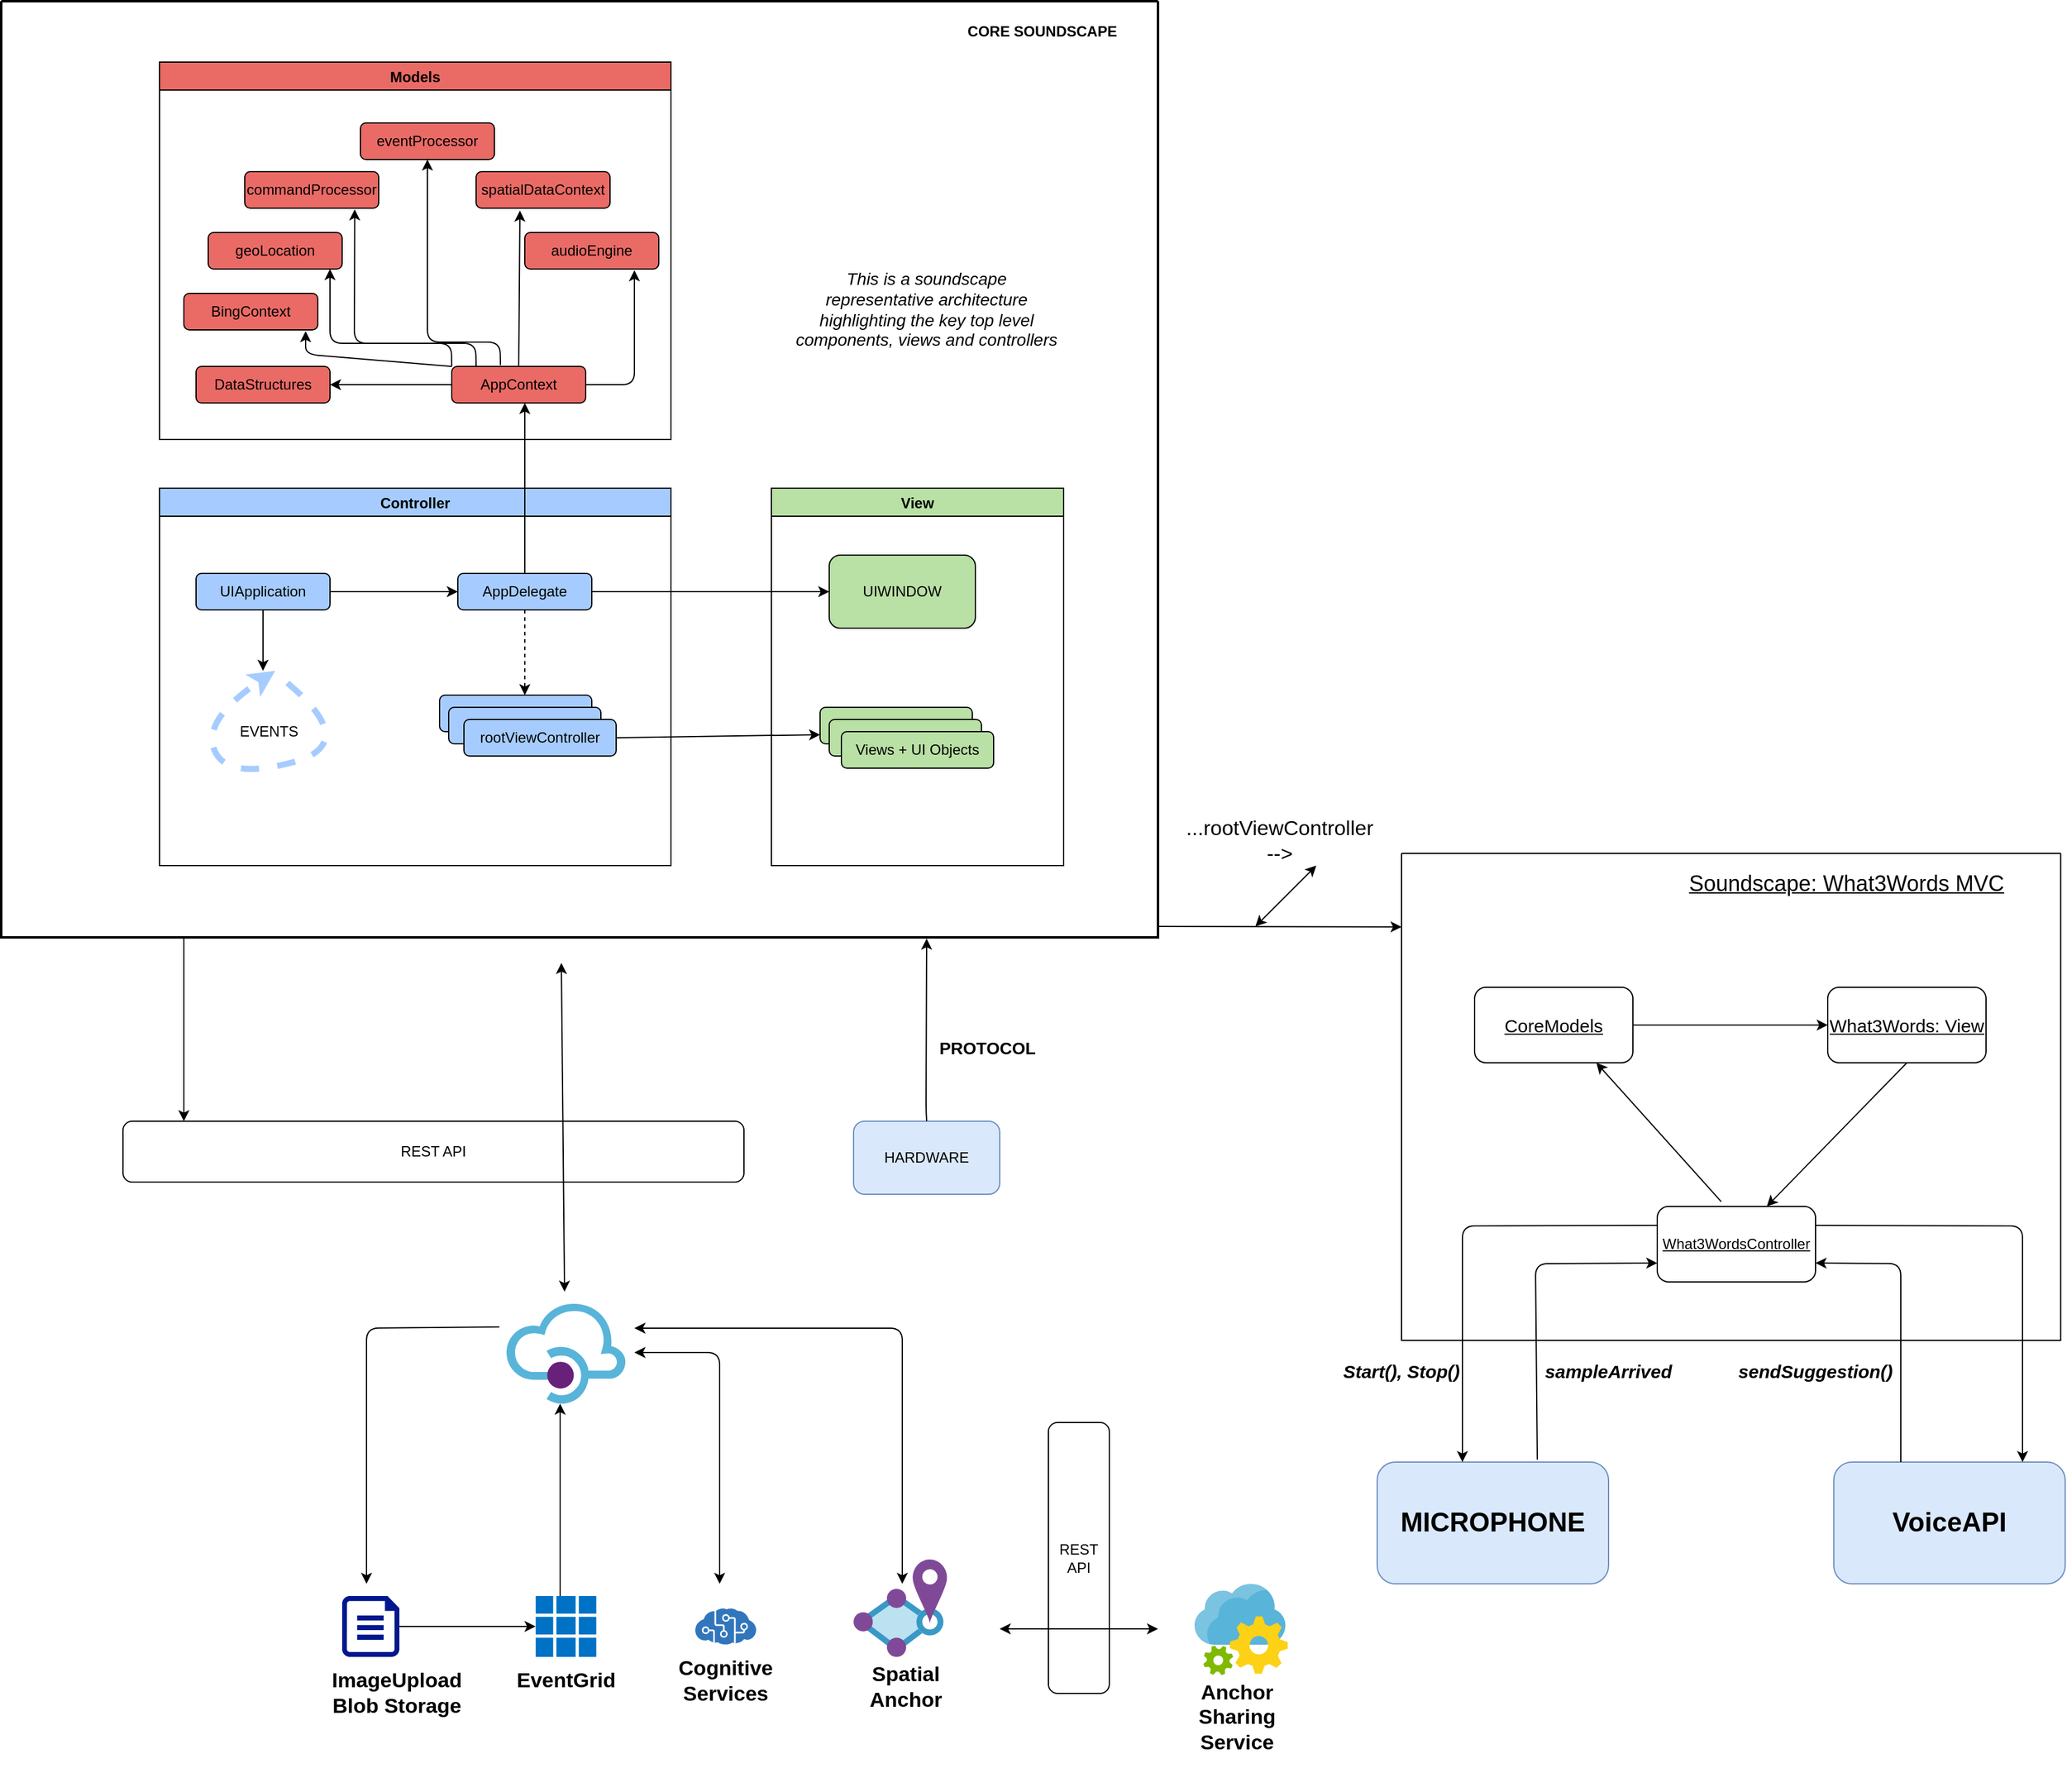 <mxfile version="15.1.4" type="github">
  <diagram id="Lh61h2_Bn6EFPj23oarb" name="Page-1">
    <mxGraphModel dx="3346" dy="1712" grid="1" gridSize="10" guides="1" tooltips="1" connect="1" arrows="1" fold="1" page="1" pageScale="1" pageWidth="850" pageHeight="1100" math="0" shadow="0">
      <root>
        <mxCell id="0" />
        <mxCell id="1" parent="0" />
        <mxCell id="-ZquV43uJ-LFZKVokxAO-1" value="Controller" style="swimlane;strokeColor=#000000;fillColor=#A6CCFF;" vertex="1" parent="1">
          <mxGeometry x="260" y="440" width="420" height="310" as="geometry" />
        </mxCell>
        <mxCell id="-ZquV43uJ-LFZKVokxAO-2" value="AppDelegate" style="rounded=1;whiteSpace=wrap;html=1;fillColor=#A6CCFF;" vertex="1" parent="-ZquV43uJ-LFZKVokxAO-1">
          <mxGeometry x="245" y="70" width="110" height="30" as="geometry" />
        </mxCell>
        <mxCell id="-ZquV43uJ-LFZKVokxAO-3" value="" style="rounded=1;whiteSpace=wrap;html=1;strokeColor=#000000;fillColor=#A6CCFF;" vertex="1" parent="-ZquV43uJ-LFZKVokxAO-1">
          <mxGeometry x="230" y="170" width="125" height="30" as="geometry" />
        </mxCell>
        <mxCell id="-ZquV43uJ-LFZKVokxAO-4" value="" style="rounded=1;whiteSpace=wrap;html=1;strokeColor=#000000;fillColor=#A6CCFF;" vertex="1" parent="-ZquV43uJ-LFZKVokxAO-1">
          <mxGeometry x="237.5" y="180" width="125" height="30" as="geometry" />
        </mxCell>
        <mxCell id="-ZquV43uJ-LFZKVokxAO-5" value="rootViewController" style="rounded=1;whiteSpace=wrap;html=1;strokeColor=#000000;fillColor=#A6CCFF;" vertex="1" parent="-ZquV43uJ-LFZKVokxAO-1">
          <mxGeometry x="250" y="190" width="125" height="30" as="geometry" />
        </mxCell>
        <mxCell id="-ZquV43uJ-LFZKVokxAO-6" value="UIApplication" style="rounded=1;whiteSpace=wrap;html=1;fillColor=#A6CCFF;" vertex="1" parent="-ZquV43uJ-LFZKVokxAO-1">
          <mxGeometry x="30" y="70" width="110" height="30" as="geometry" />
        </mxCell>
        <mxCell id="-ZquV43uJ-LFZKVokxAO-7" value="" style="endArrow=classic;html=1;exitX=0.5;exitY=1;exitDx=0;exitDy=0;dashed=1;" edge="1" parent="-ZquV43uJ-LFZKVokxAO-1" source="-ZquV43uJ-LFZKVokxAO-2">
          <mxGeometry width="50" height="50" relative="1" as="geometry">
            <mxPoint x="430" y="140" as="sourcePoint" />
            <mxPoint x="300" y="170" as="targetPoint" />
          </mxGeometry>
        </mxCell>
        <mxCell id="-ZquV43uJ-LFZKVokxAO-8" value="" style="curved=1;endArrow=classic;html=1;dashed=1;strokeWidth=5;strokeColor=#A6CCFF;" edge="1" parent="-ZquV43uJ-LFZKVokxAO-1">
          <mxGeometry width="50" height="50" relative="1" as="geometry">
            <mxPoint x="105" y="160" as="sourcePoint" />
            <mxPoint x="95" y="150" as="targetPoint" />
            <Array as="points">
              <mxPoint x="165" y="210" />
              <mxPoint x="55" y="240" />
              <mxPoint x="35" y="190" />
            </Array>
          </mxGeometry>
        </mxCell>
        <mxCell id="-ZquV43uJ-LFZKVokxAO-9" value="EVENTS" style="text;html=1;strokeColor=none;fillColor=none;align=center;verticalAlign=middle;whiteSpace=wrap;rounded=0;" vertex="1" parent="-ZquV43uJ-LFZKVokxAO-1">
          <mxGeometry x="70" y="190" width="40" height="20" as="geometry" />
        </mxCell>
        <mxCell id="-ZquV43uJ-LFZKVokxAO-10" value="" style="endArrow=classic;html=1;strokeColor=#000000;strokeWidth=1;fillColor=#000000;entryX=0;entryY=0.5;entryDx=0;entryDy=0;exitX=1;exitY=0.5;exitDx=0;exitDy=0;" edge="1" parent="-ZquV43uJ-LFZKVokxAO-1" source="-ZquV43uJ-LFZKVokxAO-6" target="-ZquV43uJ-LFZKVokxAO-2">
          <mxGeometry width="50" height="50" relative="1" as="geometry">
            <mxPoint x="160" y="110" as="sourcePoint" />
            <mxPoint x="95" y="160" as="targetPoint" />
          </mxGeometry>
        </mxCell>
        <mxCell id="-ZquV43uJ-LFZKVokxAO-11" value="View" style="swimlane;strokeColor=#000000;fillColor=#B9E0A5;" vertex="1" parent="1">
          <mxGeometry x="762.5" y="440" width="240" height="310" as="geometry" />
        </mxCell>
        <mxCell id="-ZquV43uJ-LFZKVokxAO-12" value="" style="rounded=1;whiteSpace=wrap;html=1;strokeColor=#000000;fillColor=#B9E0A5;" vertex="1" parent="-ZquV43uJ-LFZKVokxAO-11">
          <mxGeometry x="40" y="180" width="125" height="30" as="geometry" />
        </mxCell>
        <mxCell id="-ZquV43uJ-LFZKVokxAO-13" value="UIWINDOW" style="rounded=1;whiteSpace=wrap;html=1;strokeColor=#000000;fillColor=#B9E0A5;" vertex="1" parent="-ZquV43uJ-LFZKVokxAO-11">
          <mxGeometry x="47.5" y="55" width="120" height="60" as="geometry" />
        </mxCell>
        <mxCell id="-ZquV43uJ-LFZKVokxAO-14" value="Models" style="swimlane;strokeColor=#000000;fillColor=#EA6B66;" vertex="1" parent="1">
          <mxGeometry x="260" y="90" width="420" height="310" as="geometry" />
        </mxCell>
        <mxCell id="-ZquV43uJ-LFZKVokxAO-15" value="AppContext" style="rounded=1;whiteSpace=wrap;html=1;fillColor=#EA6B66;" vertex="1" parent="-ZquV43uJ-LFZKVokxAO-14">
          <mxGeometry x="240" y="250" width="110" height="30" as="geometry" />
        </mxCell>
        <mxCell id="-ZquV43uJ-LFZKVokxAO-16" value="spatialDataContext" style="rounded=1;whiteSpace=wrap;html=1;fillColor=#EA6B66;" vertex="1" parent="-ZquV43uJ-LFZKVokxAO-14">
          <mxGeometry x="260" y="90" width="110" height="30" as="geometry" />
        </mxCell>
        <mxCell id="-ZquV43uJ-LFZKVokxAO-17" value="commandProcessor" style="rounded=1;whiteSpace=wrap;html=1;fillColor=#EA6B66;" vertex="1" parent="-ZquV43uJ-LFZKVokxAO-14">
          <mxGeometry x="70" y="90" width="110" height="30" as="geometry" />
        </mxCell>
        <mxCell id="-ZquV43uJ-LFZKVokxAO-18" value="DataStructures" style="rounded=1;whiteSpace=wrap;html=1;fillColor=#EA6B66;" vertex="1" parent="-ZquV43uJ-LFZKVokxAO-14">
          <mxGeometry x="30" y="250" width="110" height="30" as="geometry" />
        </mxCell>
        <mxCell id="-ZquV43uJ-LFZKVokxAO-19" value="eventProcessor" style="rounded=1;whiteSpace=wrap;html=1;fillColor=#EA6B66;" vertex="1" parent="-ZquV43uJ-LFZKVokxAO-14">
          <mxGeometry x="165" y="50" width="110" height="30" as="geometry" />
        </mxCell>
        <mxCell id="-ZquV43uJ-LFZKVokxAO-20" value="" style="endArrow=classic;html=1;exitX=0;exitY=0.5;exitDx=0;exitDy=0;entryX=1;entryY=0.5;entryDx=0;entryDy=0;" edge="1" parent="-ZquV43uJ-LFZKVokxAO-14" source="-ZquV43uJ-LFZKVokxAO-15" target="-ZquV43uJ-LFZKVokxAO-18">
          <mxGeometry width="50" height="50" relative="1" as="geometry">
            <mxPoint x="430" y="420" as="sourcePoint" />
            <mxPoint x="480" y="370" as="targetPoint" />
          </mxGeometry>
        </mxCell>
        <mxCell id="-ZquV43uJ-LFZKVokxAO-21" value="audioEngine" style="rounded=1;whiteSpace=wrap;html=1;fillColor=#EA6B66;" vertex="1" parent="-ZquV43uJ-LFZKVokxAO-14">
          <mxGeometry x="300" y="140" width="110" height="30" as="geometry" />
        </mxCell>
        <mxCell id="-ZquV43uJ-LFZKVokxAO-22" value="" style="endArrow=classic;html=1;strokeColor=#000000;strokeWidth=1;fillColor=#000000;exitX=1;exitY=0.5;exitDx=0;exitDy=0;" edge="1" parent="-ZquV43uJ-LFZKVokxAO-14" source="-ZquV43uJ-LFZKVokxAO-15">
          <mxGeometry width="50" height="50" relative="1" as="geometry">
            <mxPoint x="340" y="250" as="sourcePoint" />
            <mxPoint x="390" y="171" as="targetPoint" />
            <Array as="points">
              <mxPoint x="390" y="265" />
            </Array>
          </mxGeometry>
        </mxCell>
        <mxCell id="-ZquV43uJ-LFZKVokxAO-23" value="" style="endArrow=classic;html=1;strokeColor=#000000;strokeWidth=1;fillColor=#000000;exitX=0.5;exitY=0;exitDx=0;exitDy=0;" edge="1" parent="-ZquV43uJ-LFZKVokxAO-14" source="-ZquV43uJ-LFZKVokxAO-15">
          <mxGeometry width="50" height="50" relative="1" as="geometry">
            <mxPoint x="220" y="460" as="sourcePoint" />
            <mxPoint x="296" y="122" as="targetPoint" />
          </mxGeometry>
        </mxCell>
        <mxCell id="-ZquV43uJ-LFZKVokxAO-24" value="" style="endArrow=classic;html=1;strokeColor=#000000;strokeWidth=1;fillColor=#000000;exitX=0.094;exitY=-0.033;exitDx=0;exitDy=0;exitPerimeter=0;entryX=0.821;entryY=1.033;entryDx=0;entryDy=0;entryPerimeter=0;" edge="1" parent="-ZquV43uJ-LFZKVokxAO-14" target="-ZquV43uJ-LFZKVokxAO-17">
          <mxGeometry width="50" height="50" relative="1" as="geometry">
            <mxPoint x="260.0" y="250" as="sourcePoint" />
            <mxPoint x="129.98" y="174.98" as="targetPoint" />
            <Array as="points">
              <mxPoint x="259.66" y="230.99" />
              <mxPoint x="160" y="231" />
            </Array>
          </mxGeometry>
        </mxCell>
        <mxCell id="-ZquV43uJ-LFZKVokxAO-25" value="geoLocation" style="rounded=1;whiteSpace=wrap;html=1;fillColor=#EA6B66;" vertex="1" parent="-ZquV43uJ-LFZKVokxAO-14">
          <mxGeometry x="40" y="140" width="110" height="30" as="geometry" />
        </mxCell>
        <mxCell id="-ZquV43uJ-LFZKVokxAO-26" value="BingContext" style="rounded=1;whiteSpace=wrap;html=1;fillColor=#EA6B66;" vertex="1" parent="-ZquV43uJ-LFZKVokxAO-14">
          <mxGeometry x="20" y="190" width="110" height="30" as="geometry" />
        </mxCell>
        <mxCell id="-ZquV43uJ-LFZKVokxAO-27" value="" style="endArrow=classic;html=1;entryX=0.909;entryY=1.034;entryDx=0;entryDy=0;entryPerimeter=0;exitX=0;exitY=0;exitDx=0;exitDy=0;" edge="1" parent="-ZquV43uJ-LFZKVokxAO-14" source="-ZquV43uJ-LFZKVokxAO-15" target="-ZquV43uJ-LFZKVokxAO-26">
          <mxGeometry width="50" height="50" relative="1" as="geometry">
            <mxPoint x="160" y="340" as="sourcePoint" />
            <mxPoint x="210" y="290" as="targetPoint" />
            <Array as="points">
              <mxPoint x="120" y="240" />
            </Array>
          </mxGeometry>
        </mxCell>
        <mxCell id="-ZquV43uJ-LFZKVokxAO-28" value="" style="endArrow=classic;html=1;exitX=0.5;exitY=0;exitDx=0;exitDy=0;" edge="1" parent="1" source="-ZquV43uJ-LFZKVokxAO-2">
          <mxGeometry width="50" height="50" relative="1" as="geometry">
            <mxPoint x="527" y="500" as="sourcePoint" />
            <mxPoint x="560" y="370" as="targetPoint" />
          </mxGeometry>
        </mxCell>
        <mxCell id="-ZquV43uJ-LFZKVokxAO-29" value="" style="rounded=1;whiteSpace=wrap;html=1;strokeColor=#000000;fillColor=#B9E0A5;" vertex="1" parent="1">
          <mxGeometry x="810" y="630" width="125" height="30" as="geometry" />
        </mxCell>
        <mxCell id="-ZquV43uJ-LFZKVokxAO-30" value="Views + UI Objects" style="rounded=1;whiteSpace=wrap;html=1;strokeColor=#000000;fillColor=#B9E0A5;" vertex="1" parent="1">
          <mxGeometry x="820" y="640" width="125" height="30" as="geometry" />
        </mxCell>
        <mxCell id="-ZquV43uJ-LFZKVokxAO-31" value="" style="endArrow=classic;html=1;exitX=1;exitY=0.5;exitDx=0;exitDy=0;entryX=0;entryY=0.75;entryDx=0;entryDy=0;" edge="1" parent="1" source="-ZquV43uJ-LFZKVokxAO-5" target="-ZquV43uJ-LFZKVokxAO-12">
          <mxGeometry width="50" height="50" relative="1" as="geometry">
            <mxPoint x="690" y="450" as="sourcePoint" />
            <mxPoint x="740" y="400" as="targetPoint" />
          </mxGeometry>
        </mxCell>
        <mxCell id="-ZquV43uJ-LFZKVokxAO-32" value="" style="endArrow=classic;html=1;exitX=1;exitY=0.5;exitDx=0;exitDy=0;entryX=0;entryY=0.5;entryDx=0;entryDy=0;" edge="1" parent="1" source="-ZquV43uJ-LFZKVokxAO-2" target="-ZquV43uJ-LFZKVokxAO-13">
          <mxGeometry width="50" height="50" relative="1" as="geometry">
            <mxPoint x="690" y="580" as="sourcePoint" />
            <mxPoint x="740" y="530" as="targetPoint" />
          </mxGeometry>
        </mxCell>
        <mxCell id="-ZquV43uJ-LFZKVokxAO-33" value="" style="endArrow=classic;html=1;strokeColor=#000000;strokeWidth=1;exitX=0.5;exitY=1;exitDx=0;exitDy=0;fillColor=#000000;" edge="1" parent="1" source="-ZquV43uJ-LFZKVokxAO-6">
          <mxGeometry width="50" height="50" relative="1" as="geometry">
            <mxPoint x="520" y="420" as="sourcePoint" />
            <mxPoint x="345" y="590" as="targetPoint" />
          </mxGeometry>
        </mxCell>
        <mxCell id="-ZquV43uJ-LFZKVokxAO-34" value="" style="endArrow=classic;html=1;strokeColor=#000000;strokeWidth=1;fillColor=#000000;exitX=0.094;exitY=-0.033;exitDx=0;exitDy=0;exitPerimeter=0;entryX=0.5;entryY=1;entryDx=0;entryDy=0;" edge="1" parent="1" target="-ZquV43uJ-LFZKVokxAO-19">
          <mxGeometry width="50" height="50" relative="1" as="geometry">
            <mxPoint x="540" y="339.01" as="sourcePoint" />
            <mxPoint x="440.31" y="210" as="targetPoint" />
            <Array as="points">
              <mxPoint x="539.66" y="320" />
              <mxPoint x="480" y="320" />
            </Array>
          </mxGeometry>
        </mxCell>
        <mxCell id="-ZquV43uJ-LFZKVokxAO-35" value="" style="endArrow=none;html=1;strokeWidth=2;fillColor=#000000;" edge="1" parent="1">
          <mxGeometry width="50" height="50" relative="1" as="geometry">
            <mxPoint x="130" y="810" as="sourcePoint" />
            <mxPoint x="130" y="40" as="targetPoint" />
            <Array as="points">
              <mxPoint x="130" y="420" />
            </Array>
          </mxGeometry>
        </mxCell>
        <mxCell id="-ZquV43uJ-LFZKVokxAO-36" value="" style="endArrow=none;html=1;strokeWidth=2;fillColor=#000000;" edge="1" parent="1">
          <mxGeometry width="50" height="50" relative="1" as="geometry">
            <mxPoint x="1080" y="809" as="sourcePoint" />
            <mxPoint x="130" y="809" as="targetPoint" />
            <Array as="points">
              <mxPoint x="590" y="809" />
            </Array>
          </mxGeometry>
        </mxCell>
        <mxCell id="-ZquV43uJ-LFZKVokxAO-37" value="" style="endArrow=none;html=1;strokeWidth=2;fillColor=#000000;startArrow=none;" edge="1" parent="1">
          <mxGeometry width="50" height="50" relative="1" as="geometry">
            <mxPoint x="1080" y="240" as="sourcePoint" />
            <mxPoint x="1080" y="40" as="targetPoint" />
          </mxGeometry>
        </mxCell>
        <mxCell id="-ZquV43uJ-LFZKVokxAO-38" value="" style="endArrow=none;html=1;strokeWidth=2;fillColor=#000000;" edge="1" parent="1">
          <mxGeometry width="50" height="50" relative="1" as="geometry">
            <mxPoint x="1080" y="40" as="sourcePoint" />
            <mxPoint x="130" y="40" as="targetPoint" />
          </mxGeometry>
        </mxCell>
        <mxCell id="-ZquV43uJ-LFZKVokxAO-39" value="" style="endArrow=none;html=1;strokeWidth=2;fillColor=#000000;" edge="1" parent="1">
          <mxGeometry width="50" height="50" relative="1" as="geometry">
            <mxPoint x="1080" y="810" as="sourcePoint" />
            <mxPoint x="1080" y="240" as="targetPoint" />
          </mxGeometry>
        </mxCell>
        <mxCell id="-ZquV43uJ-LFZKVokxAO-48" value="&lt;b&gt;CORE SOUNDSCAPE&lt;/b&gt;" style="text;html=1;strokeColor=none;fillColor=none;align=center;verticalAlign=middle;whiteSpace=wrap;rounded=0;" vertex="1" parent="1">
          <mxGeometry x="920" y="50" width="130" height="30" as="geometry" />
        </mxCell>
        <mxCell id="-ZquV43uJ-LFZKVokxAO-49" value="" style="endArrow=classic;html=1;strokeColor=#000000;strokeWidth=1;fillColor=#000000;exitX=0.094;exitY=-0.033;exitDx=0;exitDy=0;exitPerimeter=0;" edge="1" parent="1">
          <mxGeometry width="50" height="50" relative="1" as="geometry">
            <mxPoint x="500" y="340" as="sourcePoint" />
            <mxPoint x="400" y="260" as="targetPoint" />
            <Array as="points">
              <mxPoint x="499.66" y="320.99" />
              <mxPoint x="400" y="321" />
            </Array>
          </mxGeometry>
        </mxCell>
        <mxCell id="-ZquV43uJ-LFZKVokxAO-51" value="" style="aspect=fixed;html=1;points=[];align=center;image;fontSize=12;image=img/lib/mscae/API_Management.svg;" vertex="1" parent="1">
          <mxGeometry x="545" y="1110" width="97.62" height="82" as="geometry" />
        </mxCell>
        <mxCell id="-ZquV43uJ-LFZKVokxAO-52" value="" style="aspect=fixed;html=1;points=[];align=center;image;fontSize=12;image=img/lib/mscae/Cognitive_Services.svg;dashed=1;strokeColor=#000000;strokeWidth=1;" vertex="1" parent="1">
          <mxGeometry x="700" y="1360" width="50" height="30" as="geometry" />
        </mxCell>
        <mxCell id="-ZquV43uJ-LFZKVokxAO-55" value="" style="edgeStyle=orthogonalEdgeStyle;rounded=0;orthogonalLoop=1;jettySize=auto;html=1;" edge="1" parent="1" source="-ZquV43uJ-LFZKVokxAO-56" target="-ZquV43uJ-LFZKVokxAO-51">
          <mxGeometry relative="1" as="geometry">
            <Array as="points">
              <mxPoint x="589" y="1220" />
              <mxPoint x="589" y="1220" />
            </Array>
          </mxGeometry>
        </mxCell>
        <mxCell id="-ZquV43uJ-LFZKVokxAO-56" value="" style="aspect=fixed;html=1;points=[];align=center;image;fontSize=12;image=img/lib/mscae/Client_Apps.svg;dashed=1;strokeColor=#000000;strokeWidth=1;" vertex="1" parent="1">
          <mxGeometry x="568.81" y="1350" width="50" height="50" as="geometry" />
        </mxCell>
        <mxCell id="-ZquV43uJ-LFZKVokxAO-57" value="" style="edgeStyle=orthogonalEdgeStyle;rounded=0;orthogonalLoop=1;jettySize=auto;html=1;" edge="1" parent="1" source="-ZquV43uJ-LFZKVokxAO-58" target="-ZquV43uJ-LFZKVokxAO-56">
          <mxGeometry relative="1" as="geometry" />
        </mxCell>
        <mxCell id="-ZquV43uJ-LFZKVokxAO-58" value="" style="aspect=fixed;pointerEvents=1;shadow=0;dashed=0;html=1;strokeColor=none;labelPosition=center;verticalLabelPosition=bottom;verticalAlign=top;align=center;fillColor=#00188D;shape=mxgraph.azure.file" vertex="1" parent="1">
          <mxGeometry x="410" y="1350" width="47" height="50" as="geometry" />
        </mxCell>
        <mxCell id="-ZquV43uJ-LFZKVokxAO-59" value="&lt;font style=&quot;font-size: 17px&quot;&gt;&lt;b&gt;ImageUpload&lt;br&gt;Blob Storage&lt;br&gt;&lt;/b&gt;&lt;/font&gt;" style="text;html=1;strokeColor=none;fillColor=none;align=center;verticalAlign=middle;whiteSpace=wrap;rounded=0;dashed=1;" vertex="1" parent="1">
          <mxGeometry x="430" y="1420" width="50" height="20" as="geometry" />
        </mxCell>
        <mxCell id="-ZquV43uJ-LFZKVokxAO-60" value="&lt;font style=&quot;font-size: 17px&quot;&gt;&lt;b&gt;EventGrid&lt;br&gt;&lt;/b&gt;&lt;/font&gt;" style="text;html=1;strokeColor=none;fillColor=none;align=center;verticalAlign=middle;whiteSpace=wrap;rounded=0;dashed=1;" vertex="1" parent="1">
          <mxGeometry x="568.81" y="1410" width="50" height="20" as="geometry" />
        </mxCell>
        <mxCell id="-ZquV43uJ-LFZKVokxAO-61" value="&lt;font style=&quot;font-size: 17px&quot;&gt;&lt;b&gt;Cognitive Services&lt;br&gt;&lt;/b&gt;&lt;/font&gt;" style="text;html=1;strokeColor=none;fillColor=none;align=center;verticalAlign=middle;whiteSpace=wrap;rounded=0;dashed=1;" vertex="1" parent="1">
          <mxGeometry x="700" y="1410" width="50" height="20" as="geometry" />
        </mxCell>
        <mxCell id="-ZquV43uJ-LFZKVokxAO-65" value="" style="endArrow=classic;html=1;strokeColor=#000000;strokeWidth=1;fillColor=#000000;exitX=-0.061;exitY=0.232;exitDx=0;exitDy=0;exitPerimeter=0;" edge="1" parent="1" source="-ZquV43uJ-LFZKVokxAO-51">
          <mxGeometry width="50" height="50" relative="1" as="geometry">
            <mxPoint x="480.49" y="1082.01" as="sourcePoint" />
            <mxPoint x="430" y="1340" as="targetPoint" />
            <Array as="points">
              <mxPoint x="430" y="1130" />
            </Array>
          </mxGeometry>
        </mxCell>
        <mxCell id="-ZquV43uJ-LFZKVokxAO-76" value="" style="endArrow=classic;html=1;entryX=0;entryY=0.201;entryDx=0;entryDy=0;entryPerimeter=0;" edge="1" parent="1">
          <mxGeometry width="50" height="50" relative="1" as="geometry">
            <mxPoint x="1080" y="800" as="sourcePoint" />
            <mxPoint x="1280" y="800.4" as="targetPoint" />
          </mxGeometry>
        </mxCell>
        <mxCell id="-ZquV43uJ-LFZKVokxAO-77" value="&lt;font style=&quot;font-size: 17px&quot;&gt;...rootViewController --&amp;gt;&lt;/font&gt;" style="text;html=1;strokeColor=none;fillColor=none;align=center;verticalAlign=middle;whiteSpace=wrap;rounded=0;" vertex="1" parent="1">
          <mxGeometry x="1120" y="700" width="120" height="60" as="geometry" />
        </mxCell>
        <mxCell id="-ZquV43uJ-LFZKVokxAO-78" value="HARDWARE" style="rounded=1;whiteSpace=wrap;html=1;fillColor=#dae8fc;strokeColor=#6c8ebf;" vertex="1" parent="1">
          <mxGeometry x="830" y="960" width="120" height="60" as="geometry" />
        </mxCell>
        <mxCell id="-ZquV43uJ-LFZKVokxAO-81" value="" style="endArrow=classic;html=1;" edge="1" parent="1">
          <mxGeometry width="50" height="50" relative="1" as="geometry">
            <mxPoint x="890" y="960" as="sourcePoint" />
            <mxPoint x="890" y="810" as="targetPoint" />
            <Array as="points">
              <mxPoint x="889.5" y="950" />
            </Array>
          </mxGeometry>
        </mxCell>
        <mxCell id="-ZquV43uJ-LFZKVokxAO-82" value="&lt;b&gt;&lt;font style=&quot;font-size: 14px&quot;&gt;PROTOCOL&lt;/font&gt;&lt;/b&gt;" style="text;html=1;strokeColor=none;fillColor=none;align=center;verticalAlign=middle;whiteSpace=wrap;rounded=0;" vertex="1" parent="1">
          <mxGeometry x="920" y="890" width="40" height="20" as="geometry" />
        </mxCell>
        <mxCell id="-ZquV43uJ-LFZKVokxAO-85" value="&lt;i&gt;&lt;font style=&quot;font-size: 14px&quot;&gt;This is a soundscape representative architecture highlighting the key top level components, views and controllers&lt;/font&gt;&lt;/i&gt;" style="text;html=1;strokeColor=none;fillColor=none;align=center;verticalAlign=middle;whiteSpace=wrap;rounded=0;" vertex="1" parent="1">
          <mxGeometry x="780" y="195" width="220" height="195" as="geometry" />
        </mxCell>
        <mxCell id="-ZquV43uJ-LFZKVokxAO-100" value="" style="swimlane;startSize=0;" vertex="1" parent="1">
          <mxGeometry x="1280" y="740" width="541.31" height="400" as="geometry" />
        </mxCell>
        <mxCell id="-ZquV43uJ-LFZKVokxAO-101" value="&lt;font style=&quot;font-size: 18px&quot;&gt;&lt;u&gt;Soundscape: What3Words MVC&lt;/u&gt;&lt;/font&gt;" style="text;html=1;strokeColor=none;fillColor=none;align=center;verticalAlign=middle;whiteSpace=wrap;rounded=0;" vertex="1" parent="-ZquV43uJ-LFZKVokxAO-100">
          <mxGeometry x="190" width="351.31" height="50" as="geometry" />
        </mxCell>
        <mxCell id="-ZquV43uJ-LFZKVokxAO-102" value="&lt;u&gt;What3WordsController&lt;/u&gt;" style="rounded=1;whiteSpace=wrap;html=1;strokeColor=#000000;fillColor=#FFFFFF;" vertex="1" parent="-ZquV43uJ-LFZKVokxAO-100">
          <mxGeometry x="210" y="290" width="130" height="62" as="geometry" />
        </mxCell>
        <mxCell id="-ZquV43uJ-LFZKVokxAO-103" value="&lt;u&gt;&lt;font style=&quot;font-size: 15px&quot;&gt;What3Words: View&lt;/font&gt;&lt;/u&gt;" style="rounded=1;whiteSpace=wrap;html=1;strokeColor=#000000;fillColor=#FFFFFF;" vertex="1" parent="-ZquV43uJ-LFZKVokxAO-100">
          <mxGeometry x="350" y="110" width="130" height="62" as="geometry" />
        </mxCell>
        <mxCell id="-ZquV43uJ-LFZKVokxAO-104" value="&lt;u&gt;&lt;font style=&quot;font-size: 15px&quot;&gt;CoreModels&lt;/font&gt;&lt;/u&gt;" style="rounded=1;whiteSpace=wrap;html=1;strokeColor=#000000;fillColor=#FFFFFF;" vertex="1" parent="-ZquV43uJ-LFZKVokxAO-100">
          <mxGeometry x="60.0" y="110" width="130" height="62" as="geometry" />
        </mxCell>
        <mxCell id="-ZquV43uJ-LFZKVokxAO-105" value="" style="endArrow=classic;html=1;" edge="1" parent="-ZquV43uJ-LFZKVokxAO-100" source="-ZquV43uJ-LFZKVokxAO-104" target="-ZquV43uJ-LFZKVokxAO-103">
          <mxGeometry width="50" height="50" relative="1" as="geometry">
            <mxPoint x="130" y="250" as="sourcePoint" />
            <mxPoint x="180" y="200" as="targetPoint" />
          </mxGeometry>
        </mxCell>
        <mxCell id="-ZquV43uJ-LFZKVokxAO-106" value="" style="endArrow=classic;html=1;exitX=0.404;exitY=-0.064;exitDx=0;exitDy=0;exitPerimeter=0;" edge="1" parent="-ZquV43uJ-LFZKVokxAO-100" source="-ZquV43uJ-LFZKVokxAO-102">
          <mxGeometry width="50" height="50" relative="1" as="geometry">
            <mxPoint x="110" y="222" as="sourcePoint" />
            <mxPoint x="160" y="172" as="targetPoint" />
            <Array as="points" />
          </mxGeometry>
        </mxCell>
        <mxCell id="-ZquV43uJ-LFZKVokxAO-107" value="&lt;b&gt;&lt;font style=&quot;font-size: 22px&quot;&gt;MICROPHONE&lt;/font&gt;&lt;/b&gt;" style="rounded=1;whiteSpace=wrap;html=1;fillColor=#dae8fc;strokeColor=#6c8ebf;" vertex="1" parent="1">
          <mxGeometry x="1260" y="1240" width="190" height="100" as="geometry" />
        </mxCell>
        <mxCell id="-ZquV43uJ-LFZKVokxAO-108" value="&lt;b&gt;&lt;font style=&quot;font-size: 22px&quot;&gt;VoiceAPI&lt;/font&gt;&lt;/b&gt;" style="rounded=1;whiteSpace=wrap;html=1;fillColor=#dae8fc;strokeColor=#6c8ebf;" vertex="1" parent="1">
          <mxGeometry x="1635" y="1240" width="190" height="100" as="geometry" />
        </mxCell>
        <mxCell id="-ZquV43uJ-LFZKVokxAO-109" value="" style="endArrow=classic;html=1;exitX=0;exitY=0.25;exitDx=0;exitDy=0;" edge="1" parent="1" source="-ZquV43uJ-LFZKVokxAO-102">
          <mxGeometry width="50" height="50" relative="1" as="geometry">
            <mxPoint x="1350" y="1050" as="sourcePoint" />
            <mxPoint x="1330" y="1240" as="targetPoint" />
            <Array as="points">
              <mxPoint x="1330" y="1046" />
            </Array>
          </mxGeometry>
        </mxCell>
        <mxCell id="-ZquV43uJ-LFZKVokxAO-110" value="" style="endArrow=classic;html=1;exitX=1;exitY=0.25;exitDx=0;exitDy=0;" edge="1" parent="1" source="-ZquV43uJ-LFZKVokxAO-102">
          <mxGeometry width="50" height="50" relative="1" as="geometry">
            <mxPoint x="1600" y="1050" as="sourcePoint" />
            <mxPoint x="1790" y="1240" as="targetPoint" />
            <Array as="points">
              <mxPoint x="1790" y="1046" />
            </Array>
          </mxGeometry>
        </mxCell>
        <mxCell id="-ZquV43uJ-LFZKVokxAO-111" value="" style="endArrow=classic;html=1;entryX=0;entryY=0.75;entryDx=0;entryDy=0;exitX=0.692;exitY=-0.02;exitDx=0;exitDy=0;exitPerimeter=0;" edge="1" parent="1" source="-ZquV43uJ-LFZKVokxAO-107" target="-ZquV43uJ-LFZKVokxAO-102">
          <mxGeometry width="50" height="50" relative="1" as="geometry">
            <mxPoint x="1410" y="1241" as="sourcePoint" />
            <mxPoint x="1500" y="1434.5" as="targetPoint" />
            <Array as="points">
              <mxPoint x="1390" y="1077" />
            </Array>
          </mxGeometry>
        </mxCell>
        <mxCell id="-ZquV43uJ-LFZKVokxAO-112" value="" style="endArrow=classic;html=1;entryX=1;entryY=0.75;entryDx=0;entryDy=0;" edge="1" parent="1" target="-ZquV43uJ-LFZKVokxAO-102">
          <mxGeometry width="50" height="50" relative="1" as="geometry">
            <mxPoint x="1690" y="1240" as="sourcePoint" />
            <mxPoint x="1740" y="1190" as="targetPoint" />
            <Array as="points">
              <mxPoint x="1690" y="1077" />
            </Array>
          </mxGeometry>
        </mxCell>
        <mxCell id="-ZquV43uJ-LFZKVokxAO-113" value="" style="endArrow=classic;html=1;exitX=0.5;exitY=1;exitDx=0;exitDy=0;" edge="1" parent="1" source="-ZquV43uJ-LFZKVokxAO-103">
          <mxGeometry width="50" height="50" relative="1" as="geometry">
            <mxPoint x="750" y="910" as="sourcePoint" />
            <mxPoint x="1580" y="1030" as="targetPoint" />
            <Array as="points" />
          </mxGeometry>
        </mxCell>
        <mxCell id="-ZquV43uJ-LFZKVokxAO-114" value="&lt;font style=&quot;font-size: 15px&quot;&gt;&lt;b&gt;&lt;i&gt;sampleArrived&lt;/i&gt;&lt;/b&gt;&lt;/font&gt;" style="text;html=1;strokeColor=none;fillColor=none;align=center;verticalAlign=middle;whiteSpace=wrap;rounded=0;" vertex="1" parent="1">
          <mxGeometry x="1400" y="1150" width="100" height="30" as="geometry" />
        </mxCell>
        <mxCell id="-ZquV43uJ-LFZKVokxAO-115" value="&lt;font style=&quot;font-size: 15px&quot;&gt;&lt;b&gt;&lt;i&gt;Start(), Stop()&lt;/i&gt;&lt;/b&gt;&lt;/font&gt;" style="text;html=1;strokeColor=none;fillColor=none;align=center;verticalAlign=middle;whiteSpace=wrap;rounded=0;" vertex="1" parent="1">
          <mxGeometry x="1230" y="1150" width="100" height="30" as="geometry" />
        </mxCell>
        <mxCell id="-ZquV43uJ-LFZKVokxAO-116" value="&lt;font style=&quot;font-size: 15px&quot;&gt;&lt;b&gt;&lt;i&gt;sendSuggestion()&lt;/i&gt;&lt;/b&gt;&lt;/font&gt;" style="text;html=1;strokeColor=none;fillColor=none;align=center;verticalAlign=middle;whiteSpace=wrap;rounded=0;" vertex="1" parent="1">
          <mxGeometry x="1570" y="1150" width="100" height="30" as="geometry" />
        </mxCell>
        <mxCell id="-ZquV43uJ-LFZKVokxAO-118" value="REST API" style="rounded=1;whiteSpace=wrap;html=1;" vertex="1" parent="1">
          <mxGeometry x="230" y="960" width="510" height="50" as="geometry" />
        </mxCell>
        <mxCell id="-ZquV43uJ-LFZKVokxAO-120" value="" style="endArrow=classic;html=1;" edge="1" parent="1">
          <mxGeometry width="50" height="50" relative="1" as="geometry">
            <mxPoint x="280" y="810" as="sourcePoint" />
            <mxPoint x="280" y="960" as="targetPoint" />
          </mxGeometry>
        </mxCell>
        <mxCell id="-ZquV43uJ-LFZKVokxAO-123" value="" style="sketch=0;aspect=fixed;html=1;points=[];align=center;image;fontSize=12;image=img/lib/mscae/Spatial_Anchor.svg;" vertex="1" parent="1">
          <mxGeometry x="830" y="1320" width="76.8" height="80" as="geometry" />
        </mxCell>
        <mxCell id="-ZquV43uJ-LFZKVokxAO-124" value="&lt;font style=&quot;font-size: 17px&quot;&gt;&lt;b&gt;Spatial Anchor&lt;br&gt;&lt;/b&gt;&lt;/font&gt;" style="text;html=1;strokeColor=none;fillColor=none;align=center;verticalAlign=middle;whiteSpace=wrap;rounded=0;dashed=1;" vertex="1" parent="1">
          <mxGeometry x="847.5" y="1415" width="50" height="20" as="geometry" />
        </mxCell>
        <mxCell id="-ZquV43uJ-LFZKVokxAO-125" value="REST API" style="rounded=1;whiteSpace=wrap;html=1;direction=south;" vertex="1" parent="1">
          <mxGeometry x="990" y="1207.5" width="50" height="222.5" as="geometry" />
        </mxCell>
        <mxCell id="-ZquV43uJ-LFZKVokxAO-126" value="" style="sketch=0;aspect=fixed;html=1;points=[];align=center;image;fontSize=12;image=img/lib/mscae/App_Configuration.svg;" vertex="1" parent="1">
          <mxGeometry x="1110" y="1340" width="76.53" height="75" as="geometry" />
        </mxCell>
        <mxCell id="-ZquV43uJ-LFZKVokxAO-127" value="&lt;font style=&quot;font-size: 17px&quot;&gt;&lt;b&gt;Anchor&lt;br&gt;Sharing Service&lt;br&gt;&lt;/b&gt;&lt;/font&gt;" style="text;html=1;strokeColor=none;fillColor=none;align=center;verticalAlign=middle;whiteSpace=wrap;rounded=0;dashed=1;" vertex="1" parent="1">
          <mxGeometry x="1120" y="1390" width="50" height="120" as="geometry" />
        </mxCell>
        <mxCell id="-ZquV43uJ-LFZKVokxAO-128" value="" style="endArrow=classic;startArrow=classic;html=1;" edge="1" parent="1">
          <mxGeometry width="50" height="50" relative="1" as="geometry">
            <mxPoint x="950" y="1377" as="sourcePoint" />
            <mxPoint x="1080" y="1377" as="targetPoint" />
          </mxGeometry>
        </mxCell>
        <mxCell id="-ZquV43uJ-LFZKVokxAO-129" value="" style="endArrow=classic;startArrow=classic;html=1;" edge="1" parent="1">
          <mxGeometry width="50" height="50" relative="1" as="geometry">
            <mxPoint x="592.62" y="1100" as="sourcePoint" />
            <mxPoint x="590" y="830" as="targetPoint" />
          </mxGeometry>
        </mxCell>
        <mxCell id="-ZquV43uJ-LFZKVokxAO-130" value="" style="endArrow=classic;startArrow=classic;html=1;" edge="1" parent="1">
          <mxGeometry width="50" height="50" relative="1" as="geometry">
            <mxPoint x="1160" y="800" as="sourcePoint" />
            <mxPoint x="1210" y="750" as="targetPoint" />
          </mxGeometry>
        </mxCell>
        <mxCell id="-ZquV43uJ-LFZKVokxAO-131" value="" style="endArrow=classic;startArrow=classic;html=1;" edge="1" parent="1">
          <mxGeometry width="50" height="50" relative="1" as="geometry">
            <mxPoint x="720" y="1340" as="sourcePoint" />
            <mxPoint x="650" y="1150" as="targetPoint" />
            <Array as="points">
              <mxPoint x="720" y="1150" />
            </Array>
          </mxGeometry>
        </mxCell>
        <mxCell id="-ZquV43uJ-LFZKVokxAO-132" value="" style="endArrow=classic;startArrow=classic;html=1;" edge="1" parent="1">
          <mxGeometry width="50" height="50" relative="1" as="geometry">
            <mxPoint x="870" y="1340" as="sourcePoint" />
            <mxPoint x="650" y="1130" as="targetPoint" />
            <Array as="points">
              <mxPoint x="870" y="1130" />
            </Array>
          </mxGeometry>
        </mxCell>
      </root>
    </mxGraphModel>
  </diagram>
</mxfile>
